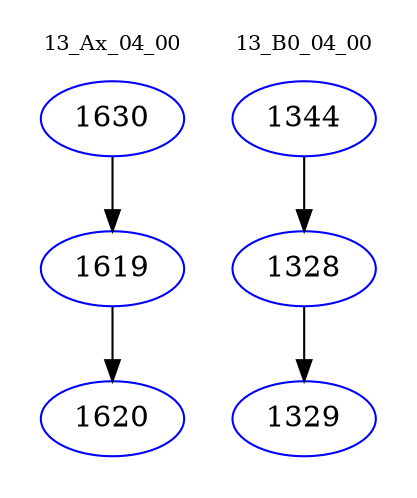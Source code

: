 digraph{
subgraph cluster_0 {
color = white
label = "13_Ax_04_00";
fontsize=10;
T0_1630 [label="1630", color="blue"]
T0_1630 -> T0_1619 [color="black"]
T0_1619 [label="1619", color="blue"]
T0_1619 -> T0_1620 [color="black"]
T0_1620 [label="1620", color="blue"]
}
subgraph cluster_1 {
color = white
label = "13_B0_04_00";
fontsize=10;
T1_1344 [label="1344", color="blue"]
T1_1344 -> T1_1328 [color="black"]
T1_1328 [label="1328", color="blue"]
T1_1328 -> T1_1329 [color="black"]
T1_1329 [label="1329", color="blue"]
}
}
